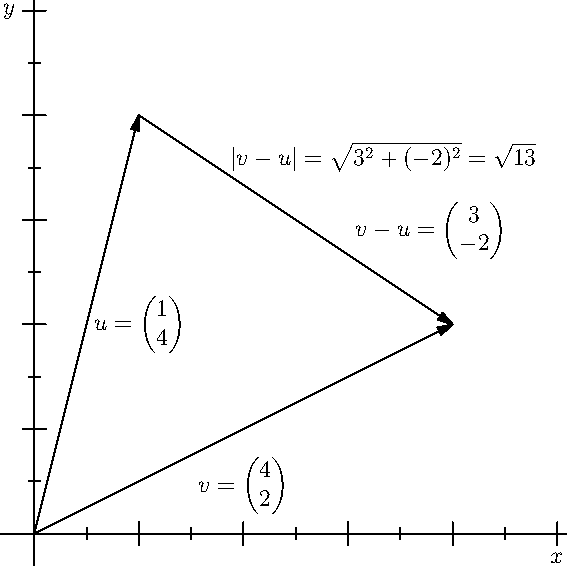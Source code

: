 size(10cm);
import graph;
usepackage("amsmath");

xlimits(0,5);
ylimits(0,5);

xaxis("$x$",Ticks("%"));
yaxis("$y$",Ticks("%"));

draw((0,0)--(1,4),Arrow); 
draw((0,0)--(4,2),Arrow); 
draw((1,4)--(4,2),Arrow); 

label("$u = \begin{pmatrix} 1 \\ 4 \end{pmatrix}$",(0.5,2),E);
label("$v = \begin{pmatrix} 4 \\ 2 \end{pmatrix}$",(2,0.8),S);
label("$|v-u| = \sqrt{3^2 + (-2)^2} = \sqrt{13}$",(1.8,3.6),E);
label("$v-u = \begin{pmatrix} 3 \\ -2 \end{pmatrix}$",(3,2.9),E);
